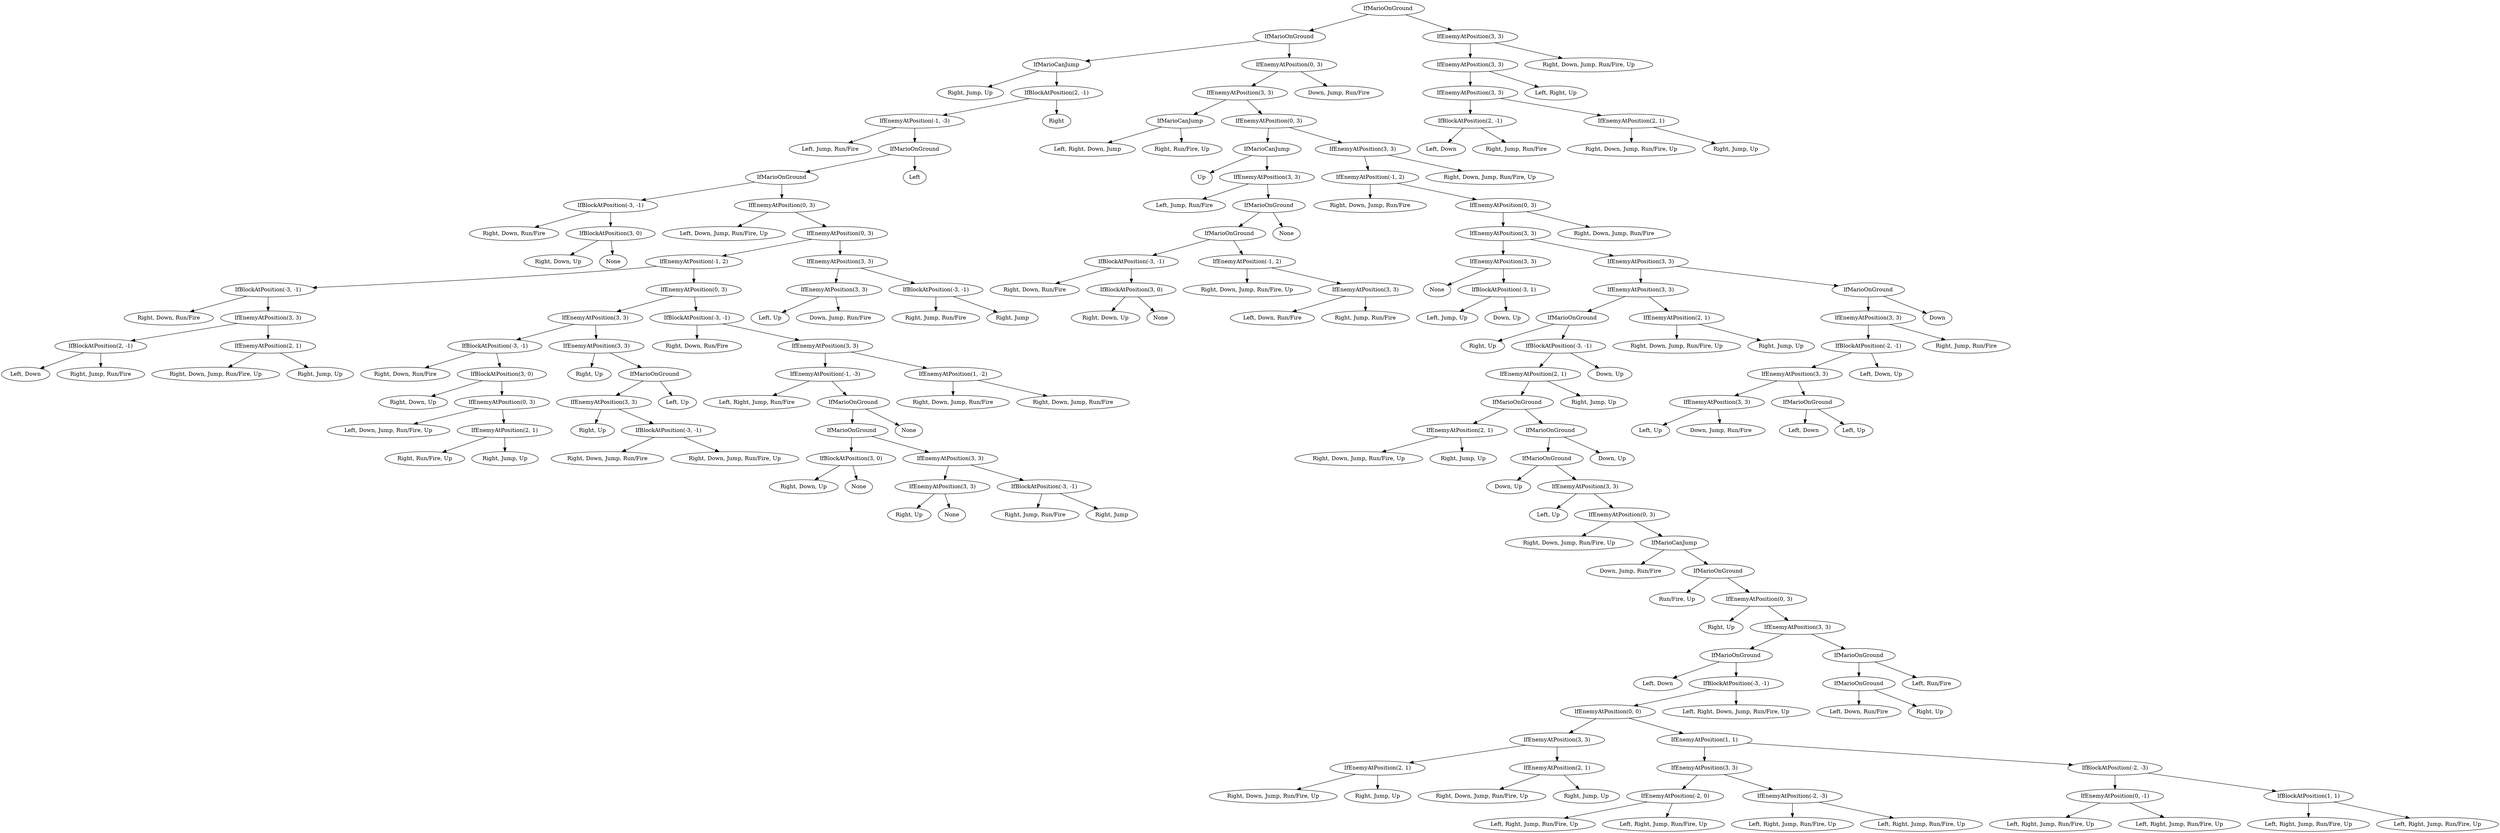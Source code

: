 digraph G {
  1 [ label="IfMarioOnGround" ];
  2 [ label="IfMarioOnGround" ];
  3 [ label="IfMarioCanJump" ];
  4 [ label="Right, Jump, Up" ];
  5 [ label="IfBlockAtPosition(2, -1)" ];
  6 [ label="IfEnemyAtPosition(-1, -3)" ];
  7 [ label="Left, Jump, Run/Fire" ];
  8 [ label="IfMarioOnGround" ];
  9 [ label="IfMarioOnGround" ];
  10 [ label="IfBlockAtPosition(-3, -1)" ];
  11 [ label="Right, Down, Run/Fire" ];
  12 [ label="IfBlockAtPosition(3, 0)" ];
  13 [ label="Right, Down, Up" ];
  14 [ label="None" ];
  15 [ label="IfEnemyAtPosition(0, 3)" ];
  16 [ label="Left, Down, Jump, Run/Fire, Up" ];
  17 [ label="IfEnemyAtPosition(0, 3)" ];
  18 [ label="IfEnemyAtPosition(-1, 2)" ];
  19 [ label="IfBlockAtPosition(-3, -1)" ];
  20 [ label="Right, Down, Run/Fire" ];
  21 [ label="IfEnemyAtPosition(3, 3)" ];
  22 [ label="IfBlockAtPosition(2, -1)" ];
  23 [ label="Left, Down" ];
  24 [ label="Right, Jump, Run/Fire" ];
  25 [ label="IfEnemyAtPosition(2, 1)" ];
  26 [ label="Right, Down, Jump, Run/Fire, Up" ];
  27 [ label="Right, Jump, Up" ];
  28 [ label="IfEnemyAtPosition(0, 3)" ];
  29 [ label="IfEnemyAtPosition(3, 3)" ];
  30 [ label="IfBlockAtPosition(-3, -1)" ];
  31 [ label="Right, Down, Run/Fire" ];
  32 [ label="IfBlockAtPosition(3, 0)" ];
  33 [ label="Right, Down, Up" ];
  34 [ label="IfEnemyAtPosition(0, 3)" ];
  35 [ label="Left, Down, Jump, Run/Fire, Up" ];
  36 [ label="IfEnemyAtPosition(2, 1)" ];
  37 [ label="Right, Run/Fire, Up" ];
  38 [ label="Right, Jump, Up" ];
  39 [ label="IfEnemyAtPosition(3, 3)" ];
  40 [ label="Right, Up" ];
  41 [ label="IfMarioOnGround" ];
  42 [ label="IfEnemyAtPosition(3, 3)" ];
  43 [ label="Right, Up" ];
  44 [ label="IfBlockAtPosition(-3, -1)" ];
  45 [ label="Right, Down, Jump, Run/Fire" ];
  46 [ label="Right, Down, Jump, Run/Fire, Up" ];
  47 [ label="Left, Up" ];
  48 [ label="IfBlockAtPosition(-3, -1)" ];
  49 [ label="Right, Down, Run/Fire" ];
  50 [ label="IfEnemyAtPosition(3, 3)" ];
  51 [ label="IfEnemyAtPosition(-1, -3)" ];
  52 [ label="Left, Right, Jump, Run/Fire" ];
  53 [ label="IfMarioOnGround" ];
  54 [ label="IfMarioOnGround" ];
  55 [ label="IfBlockAtPosition(3, 0)" ];
  56 [ label="Right, Down, Up" ];
  57 [ label="None" ];
  58 [ label="IfEnemyAtPosition(3, 3)" ];
  59 [ label="IfEnemyAtPosition(3, 3)" ];
  60 [ label="Right, Up" ];
  61 [ label="None" ];
  62 [ label="IfBlockAtPosition(-3, -1)" ];
  63 [ label="Right, Jump, Run/Fire" ];
  64 [ label="Right, Jump" ];
  65 [ label="None" ];
  66 [ label="IfEnemyAtPosition(1, -2)" ];
  67 [ label="Right, Down, Jump, Run/Fire" ];
  68 [ label="Right, Down, Jump, Run/Fire" ];
  69 [ label="IfEnemyAtPosition(3, 3)" ];
  70 [ label="IfEnemyAtPosition(3, 3)" ];
  71 [ label="Left, Up" ];
  72 [ label="Down, Jump, Run/Fire" ];
  73 [ label="IfBlockAtPosition(-3, -1)" ];
  74 [ label="Right, Jump, Run/Fire" ];
  75 [ label="Right, Jump" ];
  76 [ label="Left" ];
  77 [ label="Right" ];
  78 [ label="IfEnemyAtPosition(0, 3)" ];
  79 [ label="IfEnemyAtPosition(3, 3)" ];
  80 [ label="IfMarioCanJump" ];
  81 [ label="Left, Right, Down, Jump" ];
  82 [ label="Right, Run/Fire, Up" ];
  83 [ label="IfEnemyAtPosition(0, 3)" ];
  84 [ label="IfMarioCanJump" ];
  85 [ label="Up" ];
  86 [ label="IfEnemyAtPosition(3, 3)" ];
  87 [ label="Left, Jump, Run/Fire" ];
  88 [ label="IfMarioOnGround" ];
  89 [ label="IfMarioOnGround" ];
  90 [ label="IfBlockAtPosition(-3, -1)" ];
  91 [ label="Right, Down, Run/Fire" ];
  92 [ label="IfBlockAtPosition(3, 0)" ];
  93 [ label="Right, Down, Up" ];
  94 [ label="None" ];
  95 [ label="IfEnemyAtPosition(-1, 2)" ];
  96 [ label="Right, Down, Jump, Run/Fire, Up" ];
  97 [ label="IfEnemyAtPosition(3, 3)" ];
  98 [ label="Left, Down, Run/Fire" ];
  99 [ label="Right, Jump, Run/Fire" ];
  100 [ label="None" ];
  101 [ label="IfEnemyAtPosition(3, 3)" ];
  102 [ label="IfEnemyAtPosition(-1, 2)" ];
  103 [ label="Right, Down, Jump, Run/Fire" ];
  104 [ label="IfEnemyAtPosition(0, 3)" ];
  105 [ label="IfEnemyAtPosition(3, 3)" ];
  106 [ label="IfEnemyAtPosition(3, 3)" ];
  107 [ label="None" ];
  108 [ label="IfBlockAtPosition(-3, 1)" ];
  109 [ label="Left, Jump, Up" ];
  110 [ label="Down, Up" ];
  111 [ label="IfEnemyAtPosition(3, 3)" ];
  112 [ label="IfEnemyAtPosition(3, 3)" ];
  113 [ label="IfMarioOnGround" ];
  114 [ label="Right, Up" ];
  115 [ label="IfBlockAtPosition(-3, -1)" ];
  116 [ label="IfEnemyAtPosition(2, 1)" ];
  117 [ label="IfMarioOnGround" ];
  118 [ label="IfEnemyAtPosition(2, 1)" ];
  119 [ label="Right, Down, Jump, Run/Fire, Up" ];
  120 [ label="Right, Jump, Up" ];
  121 [ label="IfMarioOnGround" ];
  122 [ label="IfMarioOnGround" ];
  123 [ label="Down, Up" ];
  124 [ label="IfEnemyAtPosition(3, 3)" ];
  125 [ label="Left, Up" ];
  126 [ label="IfEnemyAtPosition(0, 3)" ];
  127 [ label="Right, Down, Jump, Run/Fire, Up" ];
  128 [ label="IfMarioCanJump" ];
  129 [ label="Down, Jump, Run/Fire" ];
  130 [ label="IfMarioOnGround" ];
  131 [ label="Run/Fire, Up" ];
  132 [ label="IfEnemyAtPosition(0, 3)" ];
  133 [ label="Right, Up" ];
  134 [ label="IfEnemyAtPosition(3, 3)" ];
  135 [ label="IfMarioOnGround" ];
  136 [ label="Left, Down" ];
  137 [ label="IfBlockAtPosition(-3, -1)" ];
  138 [ label="IfEnemyAtPosition(0, 0)" ];
  139 [ label="IfEnemyAtPosition(3, 3)" ];
  140 [ label="IfEnemyAtPosition(2, 1)" ];
  141 [ label="Right, Down, Jump, Run/Fire, Up" ];
  142 [ label="Right, Jump, Up" ];
  143 [ label="IfEnemyAtPosition(2, 1)" ];
  144 [ label="Right, Down, Jump, Run/Fire, Up" ];
  145 [ label="Right, Jump, Up" ];
  146 [ label="IfEnemyAtPosition(1, 1)" ];
  147 [ label="IfEnemyAtPosition(3, 3)" ];
  148 [ label="IfEnemyAtPosition(-2, 0)" ];
  149 [ label="Left, Right, Jump, Run/Fire, Up" ];
  150 [ label="Left, Right, Jump, Run/Fire, Up" ];
  151 [ label="IfEnemyAtPosition(-2, -3)" ];
  152 [ label="Left, Right, Jump, Run/Fire, Up" ];
  153 [ label="Left, Right, Jump, Run/Fire, Up" ];
  154 [ label="IfBlockAtPosition(-2, -3)" ];
  155 [ label="IfEnemyAtPosition(0, -1)" ];
  156 [ label="Left, Right, Jump, Run/Fire, Up" ];
  157 [ label="Left, Right, Jump, Run/Fire, Up" ];
  158 [ label="IfBlockAtPosition(1, 1)" ];
  159 [ label="Left, Right, Jump, Run/Fire, Up" ];
  160 [ label="Left, Right, Jump, Run/Fire, Up" ];
  161 [ label="Left, Right, Down, Jump, Run/Fire, Up" ];
  162 [ label="IfMarioOnGround" ];
  163 [ label="IfMarioOnGround" ];
  164 [ label="Left, Down, Run/Fire" ];
  165 [ label="Right, Up" ];
  166 [ label="Left, Run/Fire" ];
  167 [ label="Down, Up" ];
  168 [ label="Right, Jump, Up" ];
  169 [ label="Down, Up" ];
  170 [ label="IfEnemyAtPosition(2, 1)" ];
  171 [ label="Right, Down, Jump, Run/Fire, Up" ];
  172 [ label="Right, Jump, Up" ];
  173 [ label="IfMarioOnGround" ];
  174 [ label="IfEnemyAtPosition(3, 3)" ];
  175 [ label="IfBlockAtPosition(-2, -1)" ];
  176 [ label="IfEnemyAtPosition(3, 3)" ];
  177 [ label="IfEnemyAtPosition(3, 3)" ];
  178 [ label="Left, Up" ];
  179 [ label="Down, Jump, Run/Fire" ];
  180 [ label="IfMarioOnGround" ];
  181 [ label="Left, Down" ];
  182 [ label="Left, Up" ];
  183 [ label="Left, Down, Up" ];
  184 [ label="Right, Jump, Run/Fire" ];
  185 [ label="Down" ];
  186 [ label="Right, Down, Jump, Run/Fire" ];
  187 [ label="Right, Down, Jump, Run/Fire, Up" ];
  188 [ label="Down, Jump, Run/Fire" ];
  189 [ label="IfEnemyAtPosition(3, 3)" ];
  190 [ label="IfEnemyAtPosition(3, 3)" ];
  191 [ label="IfEnemyAtPosition(3, 3)" ];
  192 [ label="IfBlockAtPosition(2, -1)" ];
  193 [ label="Left, Down" ];
  194 [ label="Right, Jump, Run/Fire" ];
  195 [ label="IfEnemyAtPosition(2, 1)" ];
  196 [ label="Right, Down, Jump, Run/Fire, Up" ];
  197 [ label="Right, Jump, Up" ];
  198 [ label="Left, Right, Up" ];
  199 [ label="Right, Down, Jump, Run/Fire, Up" ];
  12 -> 13;
  12 -> 14;
  10 -> 11;
  10 -> 12;
  22 -> 23;
  22 -> 24;
  25 -> 26;
  25 -> 27;
  21 -> 22;
  21 -> 25;
  19 -> 20;
  19 -> 21;
  36 -> 37;
  36 -> 38;
  34 -> 35;
  34 -> 36;
  32 -> 33;
  32 -> 34;
  30 -> 31;
  30 -> 32;
  44 -> 45;
  44 -> 46;
  42 -> 43;
  42 -> 44;
  41 -> 42;
  41 -> 47;
  39 -> 40;
  39 -> 41;
  29 -> 30;
  29 -> 39;
  55 -> 56;
  55 -> 57;
  59 -> 60;
  59 -> 61;
  62 -> 63;
  62 -> 64;
  58 -> 59;
  58 -> 62;
  54 -> 55;
  54 -> 58;
  53 -> 54;
  53 -> 65;
  51 -> 52;
  51 -> 53;
  66 -> 67;
  66 -> 68;
  50 -> 51;
  50 -> 66;
  48 -> 49;
  48 -> 50;
  28 -> 29;
  28 -> 48;
  18 -> 19;
  18 -> 28;
  70 -> 71;
  70 -> 72;
  73 -> 74;
  73 -> 75;
  69 -> 70;
  69 -> 73;
  17 -> 18;
  17 -> 69;
  15 -> 16;
  15 -> 17;
  9 -> 10;
  9 -> 15;
  8 -> 9;
  8 -> 76;
  6 -> 7;
  6 -> 8;
  5 -> 6;
  5 -> 77;
  3 -> 4;
  3 -> 5;
  80 -> 81;
  80 -> 82;
  92 -> 93;
  92 -> 94;
  90 -> 91;
  90 -> 92;
  97 -> 98;
  97 -> 99;
  95 -> 96;
  95 -> 97;
  89 -> 90;
  89 -> 95;
  88 -> 89;
  88 -> 100;
  86 -> 87;
  86 -> 88;
  84 -> 85;
  84 -> 86;
  108 -> 109;
  108 -> 110;
  106 -> 107;
  106 -> 108;
  118 -> 119;
  118 -> 120;
  140 -> 141;
  140 -> 142;
  143 -> 144;
  143 -> 145;
  139 -> 140;
  139 -> 143;
  148 -> 149;
  148 -> 150;
  151 -> 152;
  151 -> 153;
  147 -> 148;
  147 -> 151;
  155 -> 156;
  155 -> 157;
  158 -> 159;
  158 -> 160;
  154 -> 155;
  154 -> 158;
  146 -> 147;
  146 -> 154;
  138 -> 139;
  138 -> 146;
  137 -> 138;
  137 -> 161;
  135 -> 136;
  135 -> 137;
  163 -> 164;
  163 -> 165;
  162 -> 163;
  162 -> 166;
  134 -> 135;
  134 -> 162;
  132 -> 133;
  132 -> 134;
  130 -> 131;
  130 -> 132;
  128 -> 129;
  128 -> 130;
  126 -> 127;
  126 -> 128;
  124 -> 125;
  124 -> 126;
  122 -> 123;
  122 -> 124;
  121 -> 122;
  121 -> 167;
  117 -> 118;
  117 -> 121;
  116 -> 117;
  116 -> 168;
  115 -> 116;
  115 -> 169;
  113 -> 114;
  113 -> 115;
  170 -> 171;
  170 -> 172;
  112 -> 113;
  112 -> 170;
  177 -> 178;
  177 -> 179;
  180 -> 181;
  180 -> 182;
  176 -> 177;
  176 -> 180;
  175 -> 176;
  175 -> 183;
  174 -> 175;
  174 -> 184;
  173 -> 174;
  173 -> 185;
  111 -> 112;
  111 -> 173;
  105 -> 106;
  105 -> 111;
  104 -> 105;
  104 -> 186;
  102 -> 103;
  102 -> 104;
  101 -> 102;
  101 -> 187;
  83 -> 84;
  83 -> 101;
  79 -> 80;
  79 -> 83;
  78 -> 79;
  78 -> 188;
  2 -> 3;
  2 -> 78;
  192 -> 193;
  192 -> 194;
  195 -> 196;
  195 -> 197;
  191 -> 192;
  191 -> 195;
  190 -> 191;
  190 -> 198;
  189 -> 190;
  189 -> 199;
  1 -> 2;
  1 -> 189;
}
